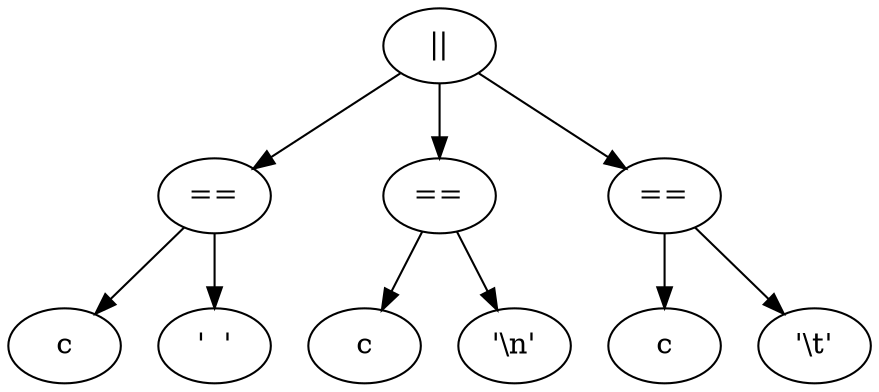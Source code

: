 digraph expression_tree {
    graph [ordering="out"];
    
    Or [ label = "||" ]
    
    Eq1 [ label = "==" ]
    Eq2 [ label = "==" ]
    Eq3 [ label = "==" ]
    
    cVar1 [ label = "c" ]
    cVar2 [ label = "c" ]
    cVar3 [ label = "c" ]

    Or -> Eq1
    Eq1 -> cVar1
    Eq1 -> "'  '"
    
    Or -> Eq2
    Eq2 -> cVar2
    Eq2 -> "'\\n'"

    Or -> Eq3
    Eq3 -> cVar3
    Eq3 -> "'\\t'"
}